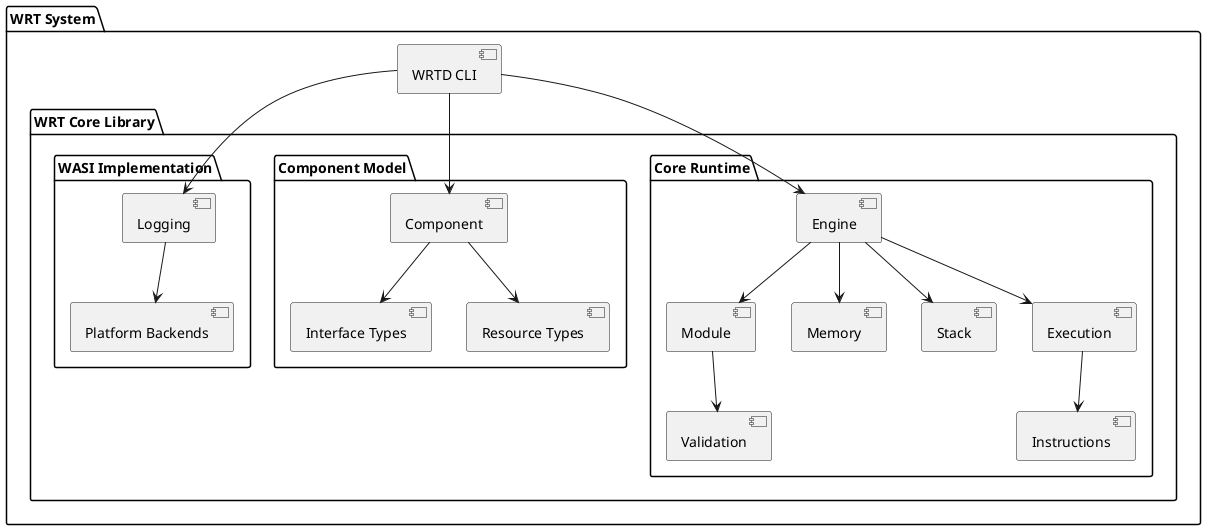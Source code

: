 @startuml

package "WRT System" {
  [WRTD CLI] as CLI

  package "WRT Core Library" {
    package "Core Runtime" {
      [Engine] as Engine
      [Module] as Module 
      [Memory] as Memory
      [Stack] as Stack
      [Instructions] as Instructions
      [Validation] as Validation
      [Execution] as Execution
      
      Engine --> Module
      Engine --> Memory
      Engine --> Stack
      Engine --> Execution
      Module --> Validation
      Execution --> Instructions
    }
    
    package "Component Model" {
      [Component] as Component
      [Interface Types] as InterfaceTypes
      [Resource Types] as ResourceTypes
      
      Component --> InterfaceTypes
      Component --> ResourceTypes
    }
    
    package "WASI Implementation" {
      [Logging] as Logging
      [Platform Backends] as Backends
      
      Logging --> Backends
    }
  }
  
  CLI --> Engine
  CLI --> Component
  CLI --> Logging
}

@enduml